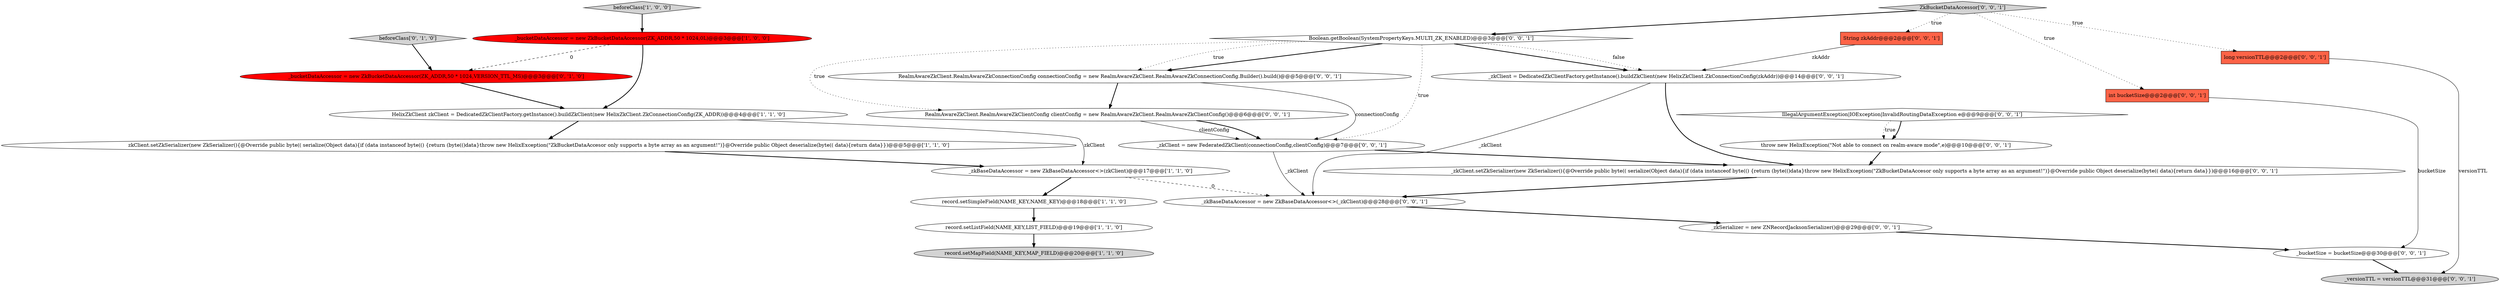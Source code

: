 digraph {
9 [style = filled, label = "_bucketDataAccessor = new ZkBucketDataAccessor(ZK_ADDR,50 * 1024,VERSION_TTL_MS)@@@3@@@['0', '1', '0']", fillcolor = red, shape = ellipse image = "AAA1AAABBB2BBB"];
14 [style = filled, label = "RealmAwareZkClient.RealmAwareZkClientConfig clientConfig = new RealmAwareZkClient.RealmAwareZkClientConfig()@@@6@@@['0', '0', '1']", fillcolor = white, shape = ellipse image = "AAA0AAABBB3BBB"];
7 [style = filled, label = "record.setSimpleField(NAME_KEY,NAME_KEY)@@@18@@@['1', '1', '0']", fillcolor = white, shape = ellipse image = "AAA0AAABBB1BBB"];
25 [style = filled, label = "_zkSerializer = new ZNRecordJacksonSerializer()@@@29@@@['0', '0', '1']", fillcolor = white, shape = ellipse image = "AAA0AAABBB3BBB"];
6 [style = filled, label = "HelixZkClient zkClient = DedicatedZkClientFactory.getInstance().buildZkClient(new HelixZkClient.ZkConnectionConfig(ZK_ADDR))@@@4@@@['1', '1', '0']", fillcolor = white, shape = ellipse image = "AAA0AAABBB1BBB"];
16 [style = filled, label = "_versionTTL = versionTTL@@@31@@@['0', '0', '1']", fillcolor = lightgray, shape = ellipse image = "AAA0AAABBB3BBB"];
8 [style = filled, label = "beforeClass['0', '1', '0']", fillcolor = lightgray, shape = diamond image = "AAA0AAABBB2BBB"];
4 [style = filled, label = "_bucketDataAccessor = new ZkBucketDataAccessor(ZK_ADDR,50 * 1024,0L)@@@3@@@['1', '0', '0']", fillcolor = red, shape = ellipse image = "AAA1AAABBB1BBB"];
12 [style = filled, label = "int bucketSize@@@2@@@['0', '0', '1']", fillcolor = tomato, shape = box image = "AAA0AAABBB3BBB"];
23 [style = filled, label = "IllegalArgumentException|IOException|InvalidRoutingDataException e@@@9@@@['0', '0', '1']", fillcolor = white, shape = diamond image = "AAA0AAABBB3BBB"];
18 [style = filled, label = "_zkClient = DedicatedZkClientFactory.getInstance().buildZkClient(new HelixZkClient.ZkConnectionConfig(zkAddr))@@@14@@@['0', '0', '1']", fillcolor = white, shape = ellipse image = "AAA0AAABBB3BBB"];
19 [style = filled, label = "String zkAddr@@@2@@@['0', '0', '1']", fillcolor = tomato, shape = box image = "AAA0AAABBB3BBB"];
22 [style = filled, label = "_zkBaseDataAccessor = new ZkBaseDataAccessor<>(_zkClient)@@@28@@@['0', '0', '1']", fillcolor = white, shape = ellipse image = "AAA0AAABBB3BBB"];
3 [style = filled, label = "_zkBaseDataAccessor = new ZkBaseDataAccessor<>(zkClient)@@@17@@@['1', '1', '0']", fillcolor = white, shape = ellipse image = "AAA0AAABBB1BBB"];
0 [style = filled, label = "zkClient.setZkSerializer(new ZkSerializer(){@Override public byte(( serialize(Object data){if (data instanceof byte(() {return (byte(()data}throw new HelixException(\"ZkBucketDataAccesor only supports a byte array as an argument!\")}@Override public Object deserialize(byte(( data){return data}})@@@5@@@['1', '1', '0']", fillcolor = white, shape = ellipse image = "AAA0AAABBB1BBB"];
17 [style = filled, label = "ZkBucketDataAccessor['0', '0', '1']", fillcolor = lightgray, shape = diamond image = "AAA0AAABBB3BBB"];
15 [style = filled, label = "throw new HelixException(\"Not able to connect on realm-aware mode\",e)@@@10@@@['0', '0', '1']", fillcolor = white, shape = ellipse image = "AAA0AAABBB3BBB"];
24 [style = filled, label = "_zkClient.setZkSerializer(new ZkSerializer(){@Override public byte(( serialize(Object data){if (data instanceof byte(() {return (byte(()data}throw new HelixException(\"ZkBucketDataAccesor only supports a byte array as an argument!\")}@Override public Object deserialize(byte(( data){return data}})@@@16@@@['0', '0', '1']", fillcolor = white, shape = ellipse image = "AAA0AAABBB3BBB"];
10 [style = filled, label = "Boolean.getBoolean(SystemPropertyKeys.MULTI_ZK_ENABLED)@@@3@@@['0', '0', '1']", fillcolor = white, shape = diamond image = "AAA0AAABBB3BBB"];
20 [style = filled, label = "RealmAwareZkClient.RealmAwareZkConnectionConfig connectionConfig = new RealmAwareZkClient.RealmAwareZkConnectionConfig.Builder().build()@@@5@@@['0', '0', '1']", fillcolor = white, shape = ellipse image = "AAA0AAABBB3BBB"];
11 [style = filled, label = "_zkClient = new FederatedZkClient(connectionConfig,clientConfig)@@@7@@@['0', '0', '1']", fillcolor = white, shape = ellipse image = "AAA0AAABBB3BBB"];
1 [style = filled, label = "record.setMapField(NAME_KEY,MAP_FIELD)@@@20@@@['1', '1', '0']", fillcolor = lightgray, shape = ellipse image = "AAA0AAABBB1BBB"];
21 [style = filled, label = "_bucketSize = bucketSize@@@30@@@['0', '0', '1']", fillcolor = white, shape = ellipse image = "AAA0AAABBB3BBB"];
2 [style = filled, label = "record.setListField(NAME_KEY,LIST_FIELD)@@@19@@@['1', '1', '0']", fillcolor = white, shape = ellipse image = "AAA0AAABBB1BBB"];
13 [style = filled, label = "long versionTTL@@@2@@@['0', '0', '1']", fillcolor = tomato, shape = box image = "AAA0AAABBB3BBB"];
5 [style = filled, label = "beforeClass['1', '0', '0']", fillcolor = lightgray, shape = diamond image = "AAA0AAABBB1BBB"];
0->3 [style = bold, label=""];
17->10 [style = bold, label=""];
10->18 [style = bold, label=""];
22->25 [style = bold, label=""];
10->20 [style = bold, label=""];
18->24 [style = bold, label=""];
6->3 [style = solid, label="zkClient"];
4->6 [style = bold, label=""];
2->1 [style = bold, label=""];
19->18 [style = solid, label="zkAddr"];
23->15 [style = bold, label=""];
20->14 [style = bold, label=""];
6->0 [style = bold, label=""];
12->21 [style = solid, label="bucketSize"];
3->22 [style = dashed, label="0"];
10->18 [style = dotted, label="false"];
14->11 [style = solid, label="clientConfig"];
18->22 [style = solid, label="_zkClient"];
11->24 [style = bold, label=""];
24->22 [style = bold, label=""];
13->16 [style = solid, label="versionTTL"];
9->6 [style = bold, label=""];
10->14 [style = dotted, label="true"];
4->9 [style = dashed, label="0"];
17->12 [style = dotted, label="true"];
3->7 [style = bold, label=""];
10->11 [style = dotted, label="true"];
10->20 [style = dotted, label="true"];
7->2 [style = bold, label=""];
15->24 [style = bold, label=""];
5->4 [style = bold, label=""];
11->22 [style = solid, label="_zkClient"];
17->19 [style = dotted, label="true"];
8->9 [style = bold, label=""];
21->16 [style = bold, label=""];
23->15 [style = dotted, label="true"];
20->11 [style = solid, label="connectionConfig"];
17->13 [style = dotted, label="true"];
14->11 [style = bold, label=""];
25->21 [style = bold, label=""];
}
